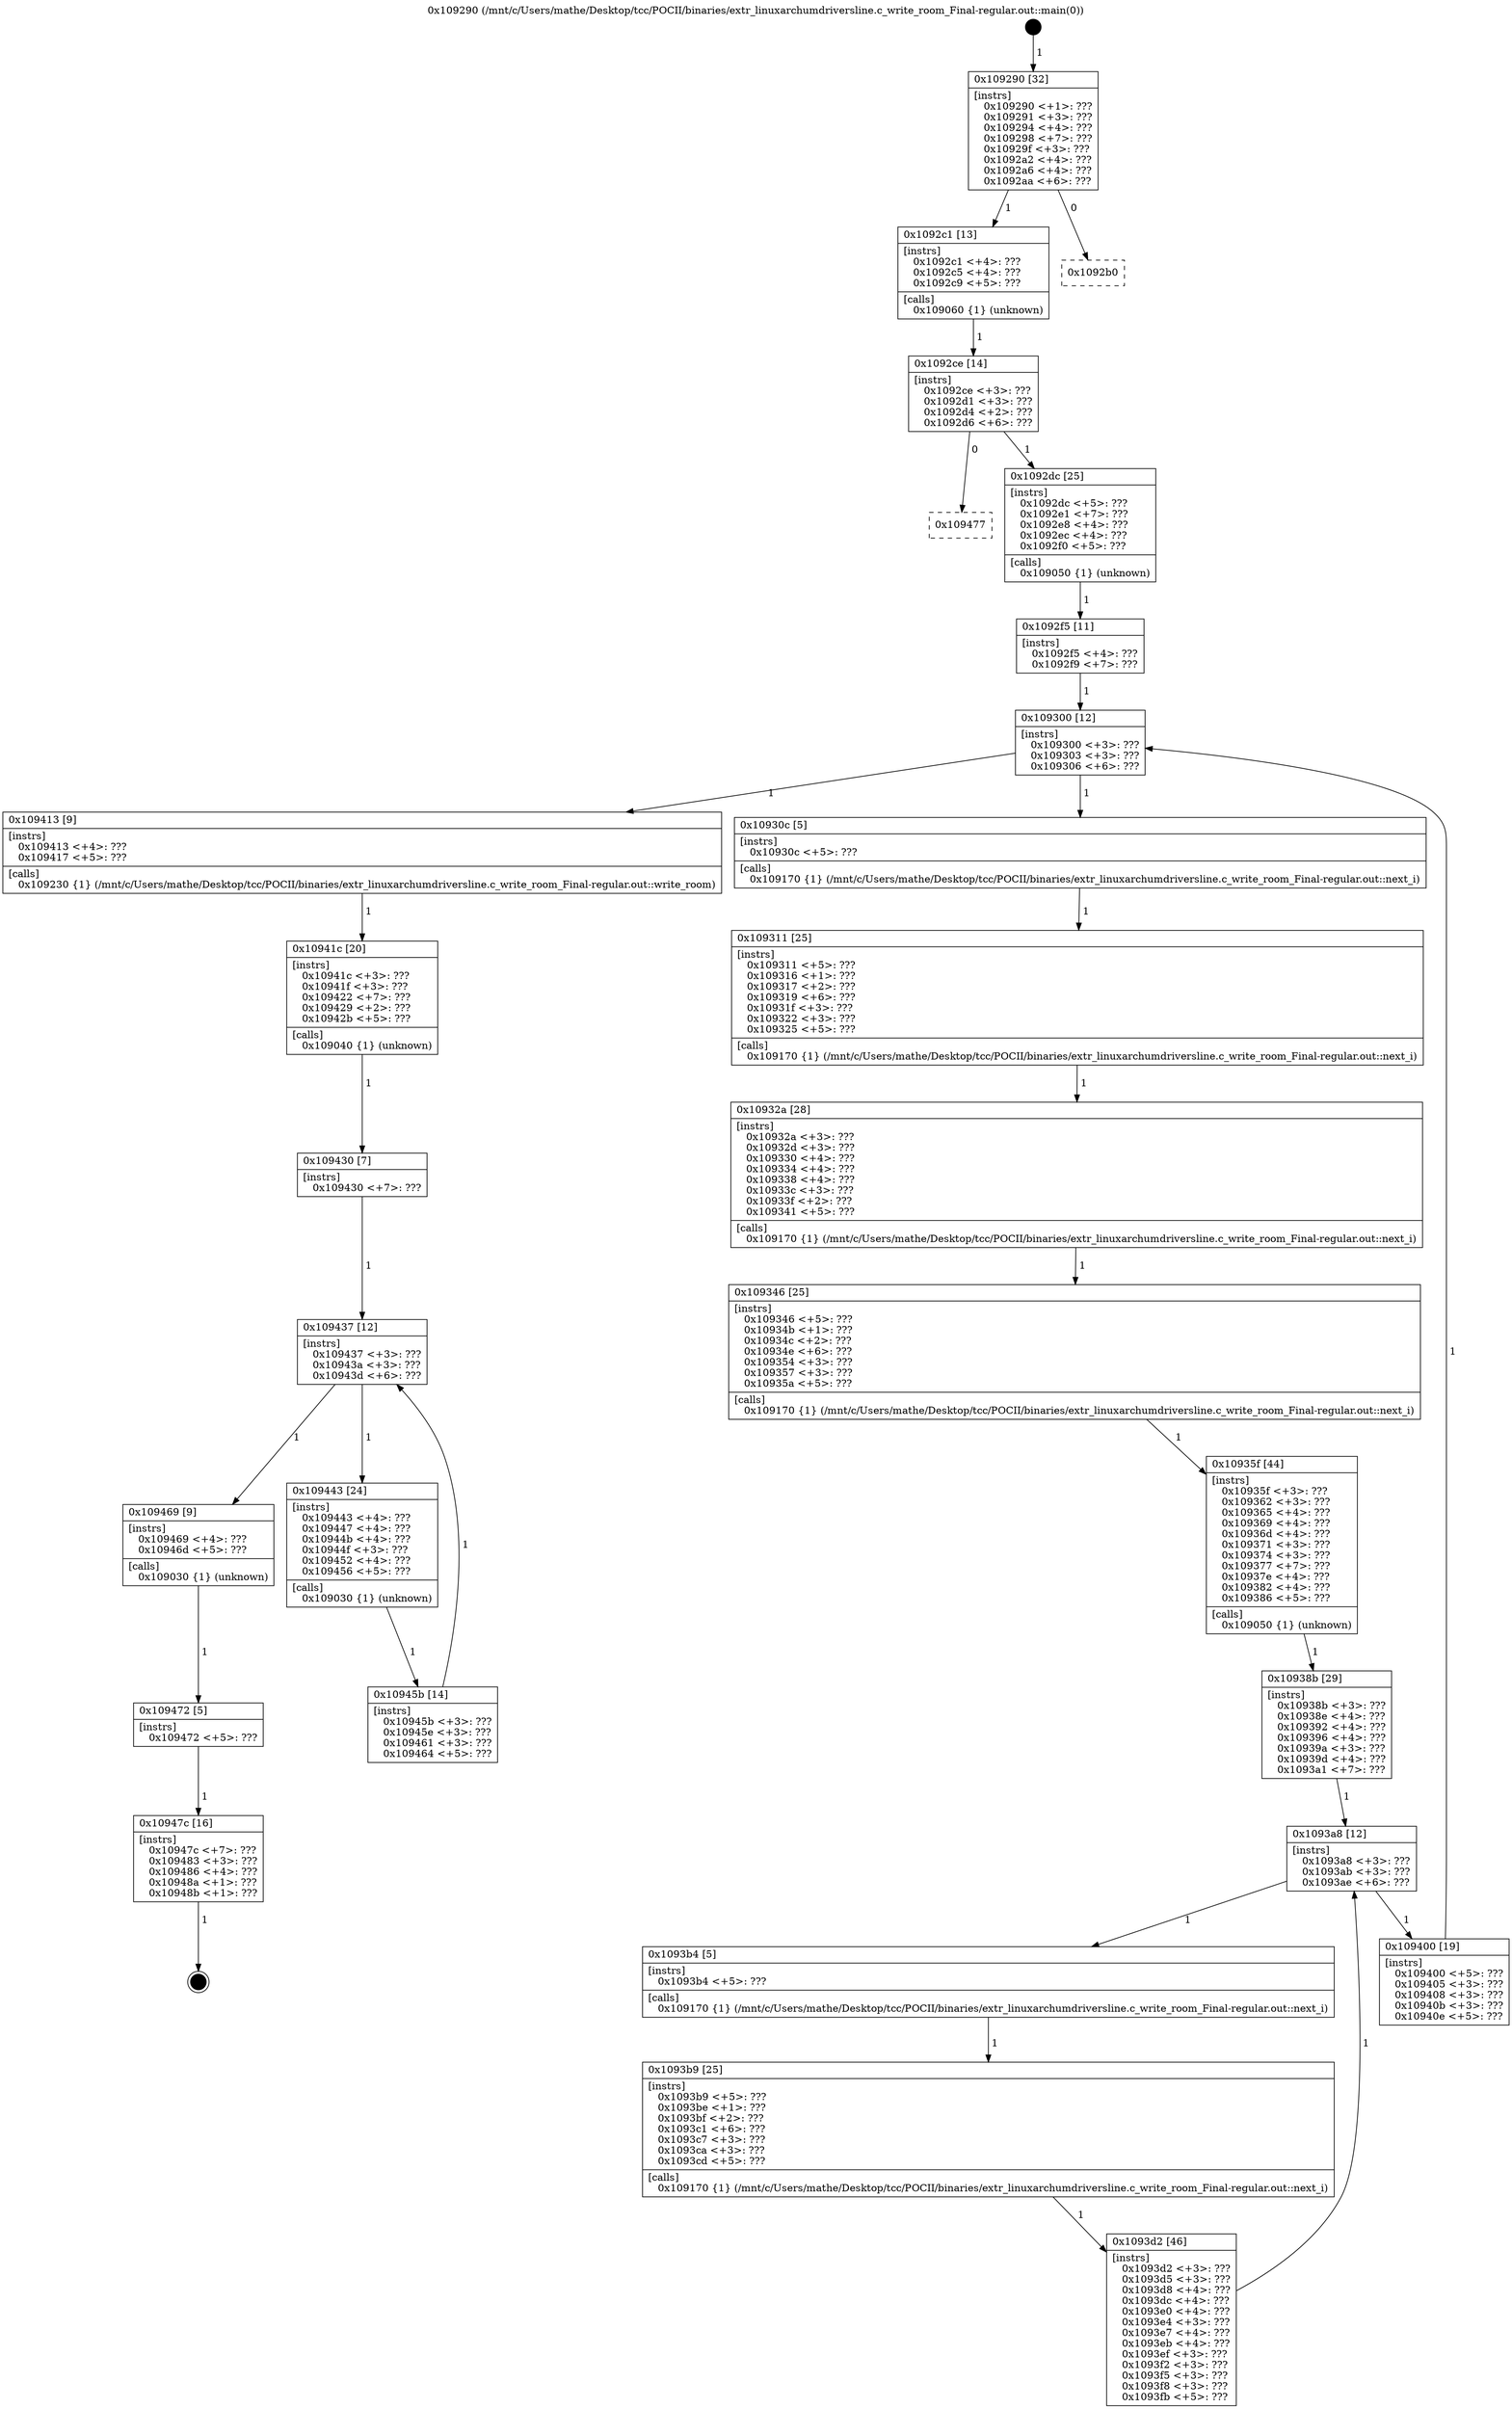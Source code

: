digraph "0x109290" {
  label = "0x109290 (/mnt/c/Users/mathe/Desktop/tcc/POCII/binaries/extr_linuxarchumdriversline.c_write_room_Final-regular.out::main(0))"
  labelloc = "t"
  node[shape=record]

  Entry [label="",width=0.3,height=0.3,shape=circle,fillcolor=black,style=filled]
  "0x109290" [label="{
     0x109290 [32]\l
     | [instrs]\l
     &nbsp;&nbsp;0x109290 \<+1\>: ???\l
     &nbsp;&nbsp;0x109291 \<+3\>: ???\l
     &nbsp;&nbsp;0x109294 \<+4\>: ???\l
     &nbsp;&nbsp;0x109298 \<+7\>: ???\l
     &nbsp;&nbsp;0x10929f \<+3\>: ???\l
     &nbsp;&nbsp;0x1092a2 \<+4\>: ???\l
     &nbsp;&nbsp;0x1092a6 \<+4\>: ???\l
     &nbsp;&nbsp;0x1092aa \<+6\>: ???\l
  }"]
  "0x1092c1" [label="{
     0x1092c1 [13]\l
     | [instrs]\l
     &nbsp;&nbsp;0x1092c1 \<+4\>: ???\l
     &nbsp;&nbsp;0x1092c5 \<+4\>: ???\l
     &nbsp;&nbsp;0x1092c9 \<+5\>: ???\l
     | [calls]\l
     &nbsp;&nbsp;0x109060 \{1\} (unknown)\l
  }"]
  "0x1092b0" [label="{
     0x1092b0\l
  }", style=dashed]
  "0x1092ce" [label="{
     0x1092ce [14]\l
     | [instrs]\l
     &nbsp;&nbsp;0x1092ce \<+3\>: ???\l
     &nbsp;&nbsp;0x1092d1 \<+3\>: ???\l
     &nbsp;&nbsp;0x1092d4 \<+2\>: ???\l
     &nbsp;&nbsp;0x1092d6 \<+6\>: ???\l
  }"]
  "0x109477" [label="{
     0x109477\l
  }", style=dashed]
  "0x1092dc" [label="{
     0x1092dc [25]\l
     | [instrs]\l
     &nbsp;&nbsp;0x1092dc \<+5\>: ???\l
     &nbsp;&nbsp;0x1092e1 \<+7\>: ???\l
     &nbsp;&nbsp;0x1092e8 \<+4\>: ???\l
     &nbsp;&nbsp;0x1092ec \<+4\>: ???\l
     &nbsp;&nbsp;0x1092f0 \<+5\>: ???\l
     | [calls]\l
     &nbsp;&nbsp;0x109050 \{1\} (unknown)\l
  }"]
  Exit [label="",width=0.3,height=0.3,shape=circle,fillcolor=black,style=filled,peripheries=2]
  "0x109300" [label="{
     0x109300 [12]\l
     | [instrs]\l
     &nbsp;&nbsp;0x109300 \<+3\>: ???\l
     &nbsp;&nbsp;0x109303 \<+3\>: ???\l
     &nbsp;&nbsp;0x109306 \<+6\>: ???\l
  }"]
  "0x109413" [label="{
     0x109413 [9]\l
     | [instrs]\l
     &nbsp;&nbsp;0x109413 \<+4\>: ???\l
     &nbsp;&nbsp;0x109417 \<+5\>: ???\l
     | [calls]\l
     &nbsp;&nbsp;0x109230 \{1\} (/mnt/c/Users/mathe/Desktop/tcc/POCII/binaries/extr_linuxarchumdriversline.c_write_room_Final-regular.out::write_room)\l
  }"]
  "0x10930c" [label="{
     0x10930c [5]\l
     | [instrs]\l
     &nbsp;&nbsp;0x10930c \<+5\>: ???\l
     | [calls]\l
     &nbsp;&nbsp;0x109170 \{1\} (/mnt/c/Users/mathe/Desktop/tcc/POCII/binaries/extr_linuxarchumdriversline.c_write_room_Final-regular.out::next_i)\l
  }"]
  "0x109311" [label="{
     0x109311 [25]\l
     | [instrs]\l
     &nbsp;&nbsp;0x109311 \<+5\>: ???\l
     &nbsp;&nbsp;0x109316 \<+1\>: ???\l
     &nbsp;&nbsp;0x109317 \<+2\>: ???\l
     &nbsp;&nbsp;0x109319 \<+6\>: ???\l
     &nbsp;&nbsp;0x10931f \<+3\>: ???\l
     &nbsp;&nbsp;0x109322 \<+3\>: ???\l
     &nbsp;&nbsp;0x109325 \<+5\>: ???\l
     | [calls]\l
     &nbsp;&nbsp;0x109170 \{1\} (/mnt/c/Users/mathe/Desktop/tcc/POCII/binaries/extr_linuxarchumdriversline.c_write_room_Final-regular.out::next_i)\l
  }"]
  "0x10932a" [label="{
     0x10932a [28]\l
     | [instrs]\l
     &nbsp;&nbsp;0x10932a \<+3\>: ???\l
     &nbsp;&nbsp;0x10932d \<+3\>: ???\l
     &nbsp;&nbsp;0x109330 \<+4\>: ???\l
     &nbsp;&nbsp;0x109334 \<+4\>: ???\l
     &nbsp;&nbsp;0x109338 \<+4\>: ???\l
     &nbsp;&nbsp;0x10933c \<+3\>: ???\l
     &nbsp;&nbsp;0x10933f \<+2\>: ???\l
     &nbsp;&nbsp;0x109341 \<+5\>: ???\l
     | [calls]\l
     &nbsp;&nbsp;0x109170 \{1\} (/mnt/c/Users/mathe/Desktop/tcc/POCII/binaries/extr_linuxarchumdriversline.c_write_room_Final-regular.out::next_i)\l
  }"]
  "0x109346" [label="{
     0x109346 [25]\l
     | [instrs]\l
     &nbsp;&nbsp;0x109346 \<+5\>: ???\l
     &nbsp;&nbsp;0x10934b \<+1\>: ???\l
     &nbsp;&nbsp;0x10934c \<+2\>: ???\l
     &nbsp;&nbsp;0x10934e \<+6\>: ???\l
     &nbsp;&nbsp;0x109354 \<+3\>: ???\l
     &nbsp;&nbsp;0x109357 \<+3\>: ???\l
     &nbsp;&nbsp;0x10935a \<+5\>: ???\l
     | [calls]\l
     &nbsp;&nbsp;0x109170 \{1\} (/mnt/c/Users/mathe/Desktop/tcc/POCII/binaries/extr_linuxarchumdriversline.c_write_room_Final-regular.out::next_i)\l
  }"]
  "0x10935f" [label="{
     0x10935f [44]\l
     | [instrs]\l
     &nbsp;&nbsp;0x10935f \<+3\>: ???\l
     &nbsp;&nbsp;0x109362 \<+3\>: ???\l
     &nbsp;&nbsp;0x109365 \<+4\>: ???\l
     &nbsp;&nbsp;0x109369 \<+4\>: ???\l
     &nbsp;&nbsp;0x10936d \<+4\>: ???\l
     &nbsp;&nbsp;0x109371 \<+3\>: ???\l
     &nbsp;&nbsp;0x109374 \<+3\>: ???\l
     &nbsp;&nbsp;0x109377 \<+7\>: ???\l
     &nbsp;&nbsp;0x10937e \<+4\>: ???\l
     &nbsp;&nbsp;0x109382 \<+4\>: ???\l
     &nbsp;&nbsp;0x109386 \<+5\>: ???\l
     | [calls]\l
     &nbsp;&nbsp;0x109050 \{1\} (unknown)\l
  }"]
  "0x1093a8" [label="{
     0x1093a8 [12]\l
     | [instrs]\l
     &nbsp;&nbsp;0x1093a8 \<+3\>: ???\l
     &nbsp;&nbsp;0x1093ab \<+3\>: ???\l
     &nbsp;&nbsp;0x1093ae \<+6\>: ???\l
  }"]
  "0x109400" [label="{
     0x109400 [19]\l
     | [instrs]\l
     &nbsp;&nbsp;0x109400 \<+5\>: ???\l
     &nbsp;&nbsp;0x109405 \<+3\>: ???\l
     &nbsp;&nbsp;0x109408 \<+3\>: ???\l
     &nbsp;&nbsp;0x10940b \<+3\>: ???\l
     &nbsp;&nbsp;0x10940e \<+5\>: ???\l
  }"]
  "0x1093b4" [label="{
     0x1093b4 [5]\l
     | [instrs]\l
     &nbsp;&nbsp;0x1093b4 \<+5\>: ???\l
     | [calls]\l
     &nbsp;&nbsp;0x109170 \{1\} (/mnt/c/Users/mathe/Desktop/tcc/POCII/binaries/extr_linuxarchumdriversline.c_write_room_Final-regular.out::next_i)\l
  }"]
  "0x1093b9" [label="{
     0x1093b9 [25]\l
     | [instrs]\l
     &nbsp;&nbsp;0x1093b9 \<+5\>: ???\l
     &nbsp;&nbsp;0x1093be \<+1\>: ???\l
     &nbsp;&nbsp;0x1093bf \<+2\>: ???\l
     &nbsp;&nbsp;0x1093c1 \<+6\>: ???\l
     &nbsp;&nbsp;0x1093c7 \<+3\>: ???\l
     &nbsp;&nbsp;0x1093ca \<+3\>: ???\l
     &nbsp;&nbsp;0x1093cd \<+5\>: ???\l
     | [calls]\l
     &nbsp;&nbsp;0x109170 \{1\} (/mnt/c/Users/mathe/Desktop/tcc/POCII/binaries/extr_linuxarchumdriversline.c_write_room_Final-regular.out::next_i)\l
  }"]
  "0x1093d2" [label="{
     0x1093d2 [46]\l
     | [instrs]\l
     &nbsp;&nbsp;0x1093d2 \<+3\>: ???\l
     &nbsp;&nbsp;0x1093d5 \<+3\>: ???\l
     &nbsp;&nbsp;0x1093d8 \<+4\>: ???\l
     &nbsp;&nbsp;0x1093dc \<+4\>: ???\l
     &nbsp;&nbsp;0x1093e0 \<+4\>: ???\l
     &nbsp;&nbsp;0x1093e4 \<+3\>: ???\l
     &nbsp;&nbsp;0x1093e7 \<+4\>: ???\l
     &nbsp;&nbsp;0x1093eb \<+4\>: ???\l
     &nbsp;&nbsp;0x1093ef \<+3\>: ???\l
     &nbsp;&nbsp;0x1093f2 \<+3\>: ???\l
     &nbsp;&nbsp;0x1093f5 \<+3\>: ???\l
     &nbsp;&nbsp;0x1093f8 \<+3\>: ???\l
     &nbsp;&nbsp;0x1093fb \<+5\>: ???\l
  }"]
  "0x10938b" [label="{
     0x10938b [29]\l
     | [instrs]\l
     &nbsp;&nbsp;0x10938b \<+3\>: ???\l
     &nbsp;&nbsp;0x10938e \<+4\>: ???\l
     &nbsp;&nbsp;0x109392 \<+4\>: ???\l
     &nbsp;&nbsp;0x109396 \<+4\>: ???\l
     &nbsp;&nbsp;0x10939a \<+3\>: ???\l
     &nbsp;&nbsp;0x10939d \<+4\>: ???\l
     &nbsp;&nbsp;0x1093a1 \<+7\>: ???\l
  }"]
  "0x10947c" [label="{
     0x10947c [16]\l
     | [instrs]\l
     &nbsp;&nbsp;0x10947c \<+7\>: ???\l
     &nbsp;&nbsp;0x109483 \<+3\>: ???\l
     &nbsp;&nbsp;0x109486 \<+4\>: ???\l
     &nbsp;&nbsp;0x10948a \<+1\>: ???\l
     &nbsp;&nbsp;0x10948b \<+1\>: ???\l
  }"]
  "0x1092f5" [label="{
     0x1092f5 [11]\l
     | [instrs]\l
     &nbsp;&nbsp;0x1092f5 \<+4\>: ???\l
     &nbsp;&nbsp;0x1092f9 \<+7\>: ???\l
  }"]
  "0x10941c" [label="{
     0x10941c [20]\l
     | [instrs]\l
     &nbsp;&nbsp;0x10941c \<+3\>: ???\l
     &nbsp;&nbsp;0x10941f \<+3\>: ???\l
     &nbsp;&nbsp;0x109422 \<+7\>: ???\l
     &nbsp;&nbsp;0x109429 \<+2\>: ???\l
     &nbsp;&nbsp;0x10942b \<+5\>: ???\l
     | [calls]\l
     &nbsp;&nbsp;0x109040 \{1\} (unknown)\l
  }"]
  "0x109437" [label="{
     0x109437 [12]\l
     | [instrs]\l
     &nbsp;&nbsp;0x109437 \<+3\>: ???\l
     &nbsp;&nbsp;0x10943a \<+3\>: ???\l
     &nbsp;&nbsp;0x10943d \<+6\>: ???\l
  }"]
  "0x109469" [label="{
     0x109469 [9]\l
     | [instrs]\l
     &nbsp;&nbsp;0x109469 \<+4\>: ???\l
     &nbsp;&nbsp;0x10946d \<+5\>: ???\l
     | [calls]\l
     &nbsp;&nbsp;0x109030 \{1\} (unknown)\l
  }"]
  "0x109443" [label="{
     0x109443 [24]\l
     | [instrs]\l
     &nbsp;&nbsp;0x109443 \<+4\>: ???\l
     &nbsp;&nbsp;0x109447 \<+4\>: ???\l
     &nbsp;&nbsp;0x10944b \<+4\>: ???\l
     &nbsp;&nbsp;0x10944f \<+3\>: ???\l
     &nbsp;&nbsp;0x109452 \<+4\>: ???\l
     &nbsp;&nbsp;0x109456 \<+5\>: ???\l
     | [calls]\l
     &nbsp;&nbsp;0x109030 \{1\} (unknown)\l
  }"]
  "0x10945b" [label="{
     0x10945b [14]\l
     | [instrs]\l
     &nbsp;&nbsp;0x10945b \<+3\>: ???\l
     &nbsp;&nbsp;0x10945e \<+3\>: ???\l
     &nbsp;&nbsp;0x109461 \<+3\>: ???\l
     &nbsp;&nbsp;0x109464 \<+5\>: ???\l
  }"]
  "0x109430" [label="{
     0x109430 [7]\l
     | [instrs]\l
     &nbsp;&nbsp;0x109430 \<+7\>: ???\l
  }"]
  "0x109472" [label="{
     0x109472 [5]\l
     | [instrs]\l
     &nbsp;&nbsp;0x109472 \<+5\>: ???\l
  }"]
  Entry -> "0x109290" [label=" 1"]
  "0x109290" -> "0x1092c1" [label=" 1"]
  "0x109290" -> "0x1092b0" [label=" 0"]
  "0x1092c1" -> "0x1092ce" [label=" 1"]
  "0x1092ce" -> "0x109477" [label=" 0"]
  "0x1092ce" -> "0x1092dc" [label=" 1"]
  "0x10947c" -> Exit [label=" 1"]
  "0x1092dc" -> "0x1092f5" [label=" 1"]
  "0x109300" -> "0x109413" [label=" 1"]
  "0x109300" -> "0x10930c" [label=" 1"]
  "0x10930c" -> "0x109311" [label=" 1"]
  "0x109311" -> "0x10932a" [label=" 1"]
  "0x10932a" -> "0x109346" [label=" 1"]
  "0x109346" -> "0x10935f" [label=" 1"]
  "0x10935f" -> "0x10938b" [label=" 1"]
  "0x1093a8" -> "0x109400" [label=" 1"]
  "0x1093a8" -> "0x1093b4" [label=" 1"]
  "0x1093b4" -> "0x1093b9" [label=" 1"]
  "0x1093b9" -> "0x1093d2" [label=" 1"]
  "0x10938b" -> "0x1093a8" [label=" 1"]
  "0x1093d2" -> "0x1093a8" [label=" 1"]
  "0x109472" -> "0x10947c" [label=" 1"]
  "0x1092f5" -> "0x109300" [label=" 1"]
  "0x109400" -> "0x109300" [label=" 1"]
  "0x109413" -> "0x10941c" [label=" 1"]
  "0x10941c" -> "0x109430" [label=" 1"]
  "0x109437" -> "0x109469" [label=" 1"]
  "0x109437" -> "0x109443" [label=" 1"]
  "0x109443" -> "0x10945b" [label=" 1"]
  "0x109430" -> "0x109437" [label=" 1"]
  "0x10945b" -> "0x109437" [label=" 1"]
  "0x109469" -> "0x109472" [label=" 1"]
}
